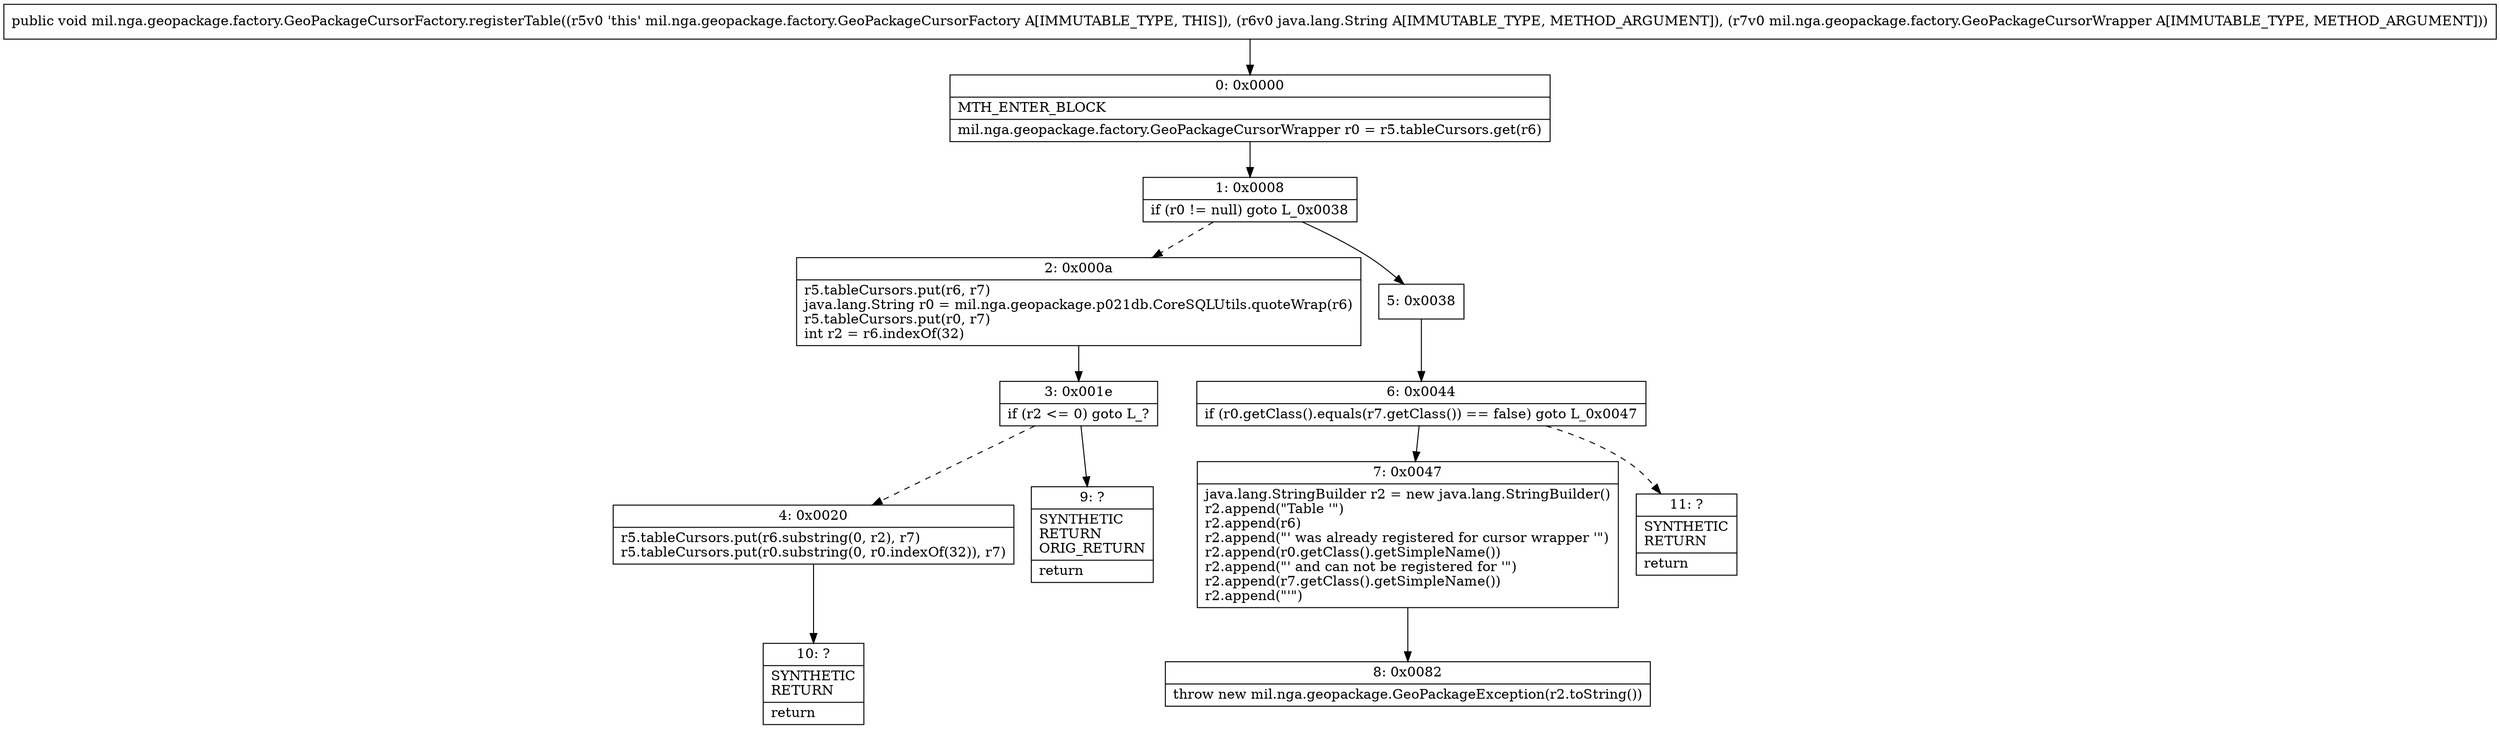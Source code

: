 digraph "CFG formil.nga.geopackage.factory.GeoPackageCursorFactory.registerTable(Ljava\/lang\/String;Lmil\/nga\/geopackage\/factory\/GeoPackageCursorWrapper;)V" {
Node_0 [shape=record,label="{0\:\ 0x0000|MTH_ENTER_BLOCK\l|mil.nga.geopackage.factory.GeoPackageCursorWrapper r0 = r5.tableCursors.get(r6)\l}"];
Node_1 [shape=record,label="{1\:\ 0x0008|if (r0 != null) goto L_0x0038\l}"];
Node_2 [shape=record,label="{2\:\ 0x000a|r5.tableCursors.put(r6, r7)\ljava.lang.String r0 = mil.nga.geopackage.p021db.CoreSQLUtils.quoteWrap(r6)\lr5.tableCursors.put(r0, r7)\lint r2 = r6.indexOf(32)\l}"];
Node_3 [shape=record,label="{3\:\ 0x001e|if (r2 \<= 0) goto L_?\l}"];
Node_4 [shape=record,label="{4\:\ 0x0020|r5.tableCursors.put(r6.substring(0, r2), r7)\lr5.tableCursors.put(r0.substring(0, r0.indexOf(32)), r7)\l}"];
Node_5 [shape=record,label="{5\:\ 0x0038}"];
Node_6 [shape=record,label="{6\:\ 0x0044|if (r0.getClass().equals(r7.getClass()) == false) goto L_0x0047\l}"];
Node_7 [shape=record,label="{7\:\ 0x0047|java.lang.StringBuilder r2 = new java.lang.StringBuilder()\lr2.append(\"Table '\")\lr2.append(r6)\lr2.append(\"' was already registered for cursor wrapper '\")\lr2.append(r0.getClass().getSimpleName())\lr2.append(\"' and can not be registered for '\")\lr2.append(r7.getClass().getSimpleName())\lr2.append(\"'\")\l}"];
Node_8 [shape=record,label="{8\:\ 0x0082|throw new mil.nga.geopackage.GeoPackageException(r2.toString())\l}"];
Node_9 [shape=record,label="{9\:\ ?|SYNTHETIC\lRETURN\lORIG_RETURN\l|return\l}"];
Node_10 [shape=record,label="{10\:\ ?|SYNTHETIC\lRETURN\l|return\l}"];
Node_11 [shape=record,label="{11\:\ ?|SYNTHETIC\lRETURN\l|return\l}"];
MethodNode[shape=record,label="{public void mil.nga.geopackage.factory.GeoPackageCursorFactory.registerTable((r5v0 'this' mil.nga.geopackage.factory.GeoPackageCursorFactory A[IMMUTABLE_TYPE, THIS]), (r6v0 java.lang.String A[IMMUTABLE_TYPE, METHOD_ARGUMENT]), (r7v0 mil.nga.geopackage.factory.GeoPackageCursorWrapper A[IMMUTABLE_TYPE, METHOD_ARGUMENT])) }"];
MethodNode -> Node_0;
Node_0 -> Node_1;
Node_1 -> Node_2[style=dashed];
Node_1 -> Node_5;
Node_2 -> Node_3;
Node_3 -> Node_4[style=dashed];
Node_3 -> Node_9;
Node_4 -> Node_10;
Node_5 -> Node_6;
Node_6 -> Node_7;
Node_6 -> Node_11[style=dashed];
Node_7 -> Node_8;
}

